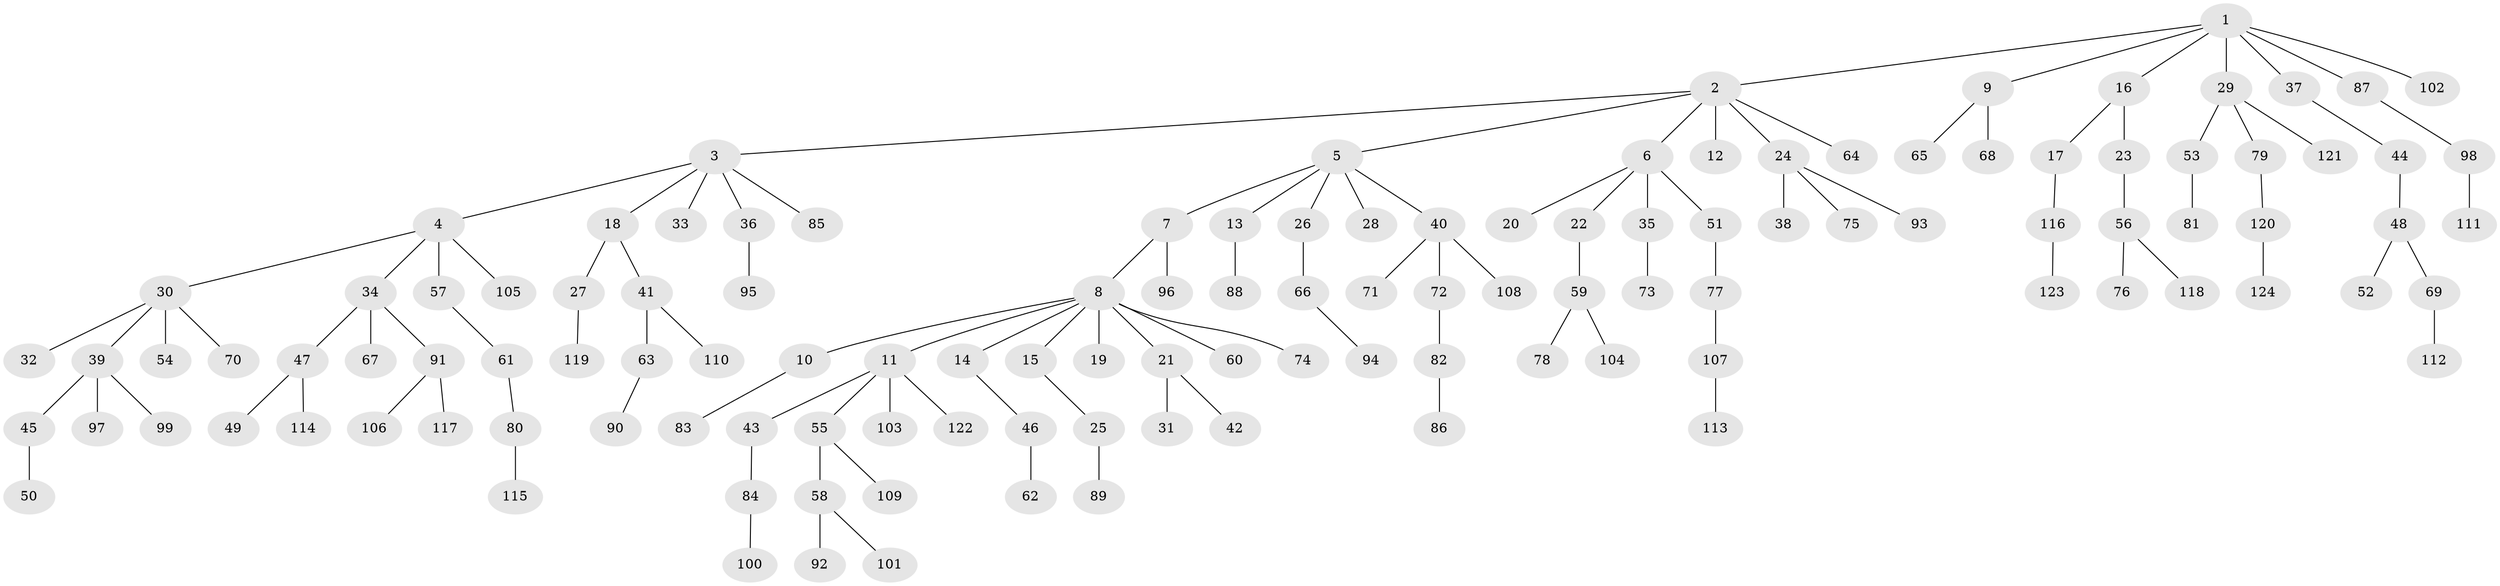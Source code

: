 // Generated by graph-tools (version 1.1) at 2025/02/03/09/25 03:02:22]
// undirected, 124 vertices, 123 edges
graph export_dot {
graph [start="1"]
  node [color=gray90,style=filled];
  1;
  2;
  3;
  4;
  5;
  6;
  7;
  8;
  9;
  10;
  11;
  12;
  13;
  14;
  15;
  16;
  17;
  18;
  19;
  20;
  21;
  22;
  23;
  24;
  25;
  26;
  27;
  28;
  29;
  30;
  31;
  32;
  33;
  34;
  35;
  36;
  37;
  38;
  39;
  40;
  41;
  42;
  43;
  44;
  45;
  46;
  47;
  48;
  49;
  50;
  51;
  52;
  53;
  54;
  55;
  56;
  57;
  58;
  59;
  60;
  61;
  62;
  63;
  64;
  65;
  66;
  67;
  68;
  69;
  70;
  71;
  72;
  73;
  74;
  75;
  76;
  77;
  78;
  79;
  80;
  81;
  82;
  83;
  84;
  85;
  86;
  87;
  88;
  89;
  90;
  91;
  92;
  93;
  94;
  95;
  96;
  97;
  98;
  99;
  100;
  101;
  102;
  103;
  104;
  105;
  106;
  107;
  108;
  109;
  110;
  111;
  112;
  113;
  114;
  115;
  116;
  117;
  118;
  119;
  120;
  121;
  122;
  123;
  124;
  1 -- 2;
  1 -- 9;
  1 -- 16;
  1 -- 29;
  1 -- 37;
  1 -- 87;
  1 -- 102;
  2 -- 3;
  2 -- 5;
  2 -- 6;
  2 -- 12;
  2 -- 24;
  2 -- 64;
  3 -- 4;
  3 -- 18;
  3 -- 33;
  3 -- 36;
  3 -- 85;
  4 -- 30;
  4 -- 34;
  4 -- 57;
  4 -- 105;
  5 -- 7;
  5 -- 13;
  5 -- 26;
  5 -- 28;
  5 -- 40;
  6 -- 20;
  6 -- 22;
  6 -- 35;
  6 -- 51;
  7 -- 8;
  7 -- 96;
  8 -- 10;
  8 -- 11;
  8 -- 14;
  8 -- 15;
  8 -- 19;
  8 -- 21;
  8 -- 60;
  8 -- 74;
  9 -- 65;
  9 -- 68;
  10 -- 83;
  11 -- 43;
  11 -- 55;
  11 -- 103;
  11 -- 122;
  13 -- 88;
  14 -- 46;
  15 -- 25;
  16 -- 17;
  16 -- 23;
  17 -- 116;
  18 -- 27;
  18 -- 41;
  21 -- 31;
  21 -- 42;
  22 -- 59;
  23 -- 56;
  24 -- 38;
  24 -- 75;
  24 -- 93;
  25 -- 89;
  26 -- 66;
  27 -- 119;
  29 -- 53;
  29 -- 79;
  29 -- 121;
  30 -- 32;
  30 -- 39;
  30 -- 54;
  30 -- 70;
  34 -- 47;
  34 -- 67;
  34 -- 91;
  35 -- 73;
  36 -- 95;
  37 -- 44;
  39 -- 45;
  39 -- 97;
  39 -- 99;
  40 -- 71;
  40 -- 72;
  40 -- 108;
  41 -- 63;
  41 -- 110;
  43 -- 84;
  44 -- 48;
  45 -- 50;
  46 -- 62;
  47 -- 49;
  47 -- 114;
  48 -- 52;
  48 -- 69;
  51 -- 77;
  53 -- 81;
  55 -- 58;
  55 -- 109;
  56 -- 76;
  56 -- 118;
  57 -- 61;
  58 -- 92;
  58 -- 101;
  59 -- 78;
  59 -- 104;
  61 -- 80;
  63 -- 90;
  66 -- 94;
  69 -- 112;
  72 -- 82;
  77 -- 107;
  79 -- 120;
  80 -- 115;
  82 -- 86;
  84 -- 100;
  87 -- 98;
  91 -- 106;
  91 -- 117;
  98 -- 111;
  107 -- 113;
  116 -- 123;
  120 -- 124;
}
